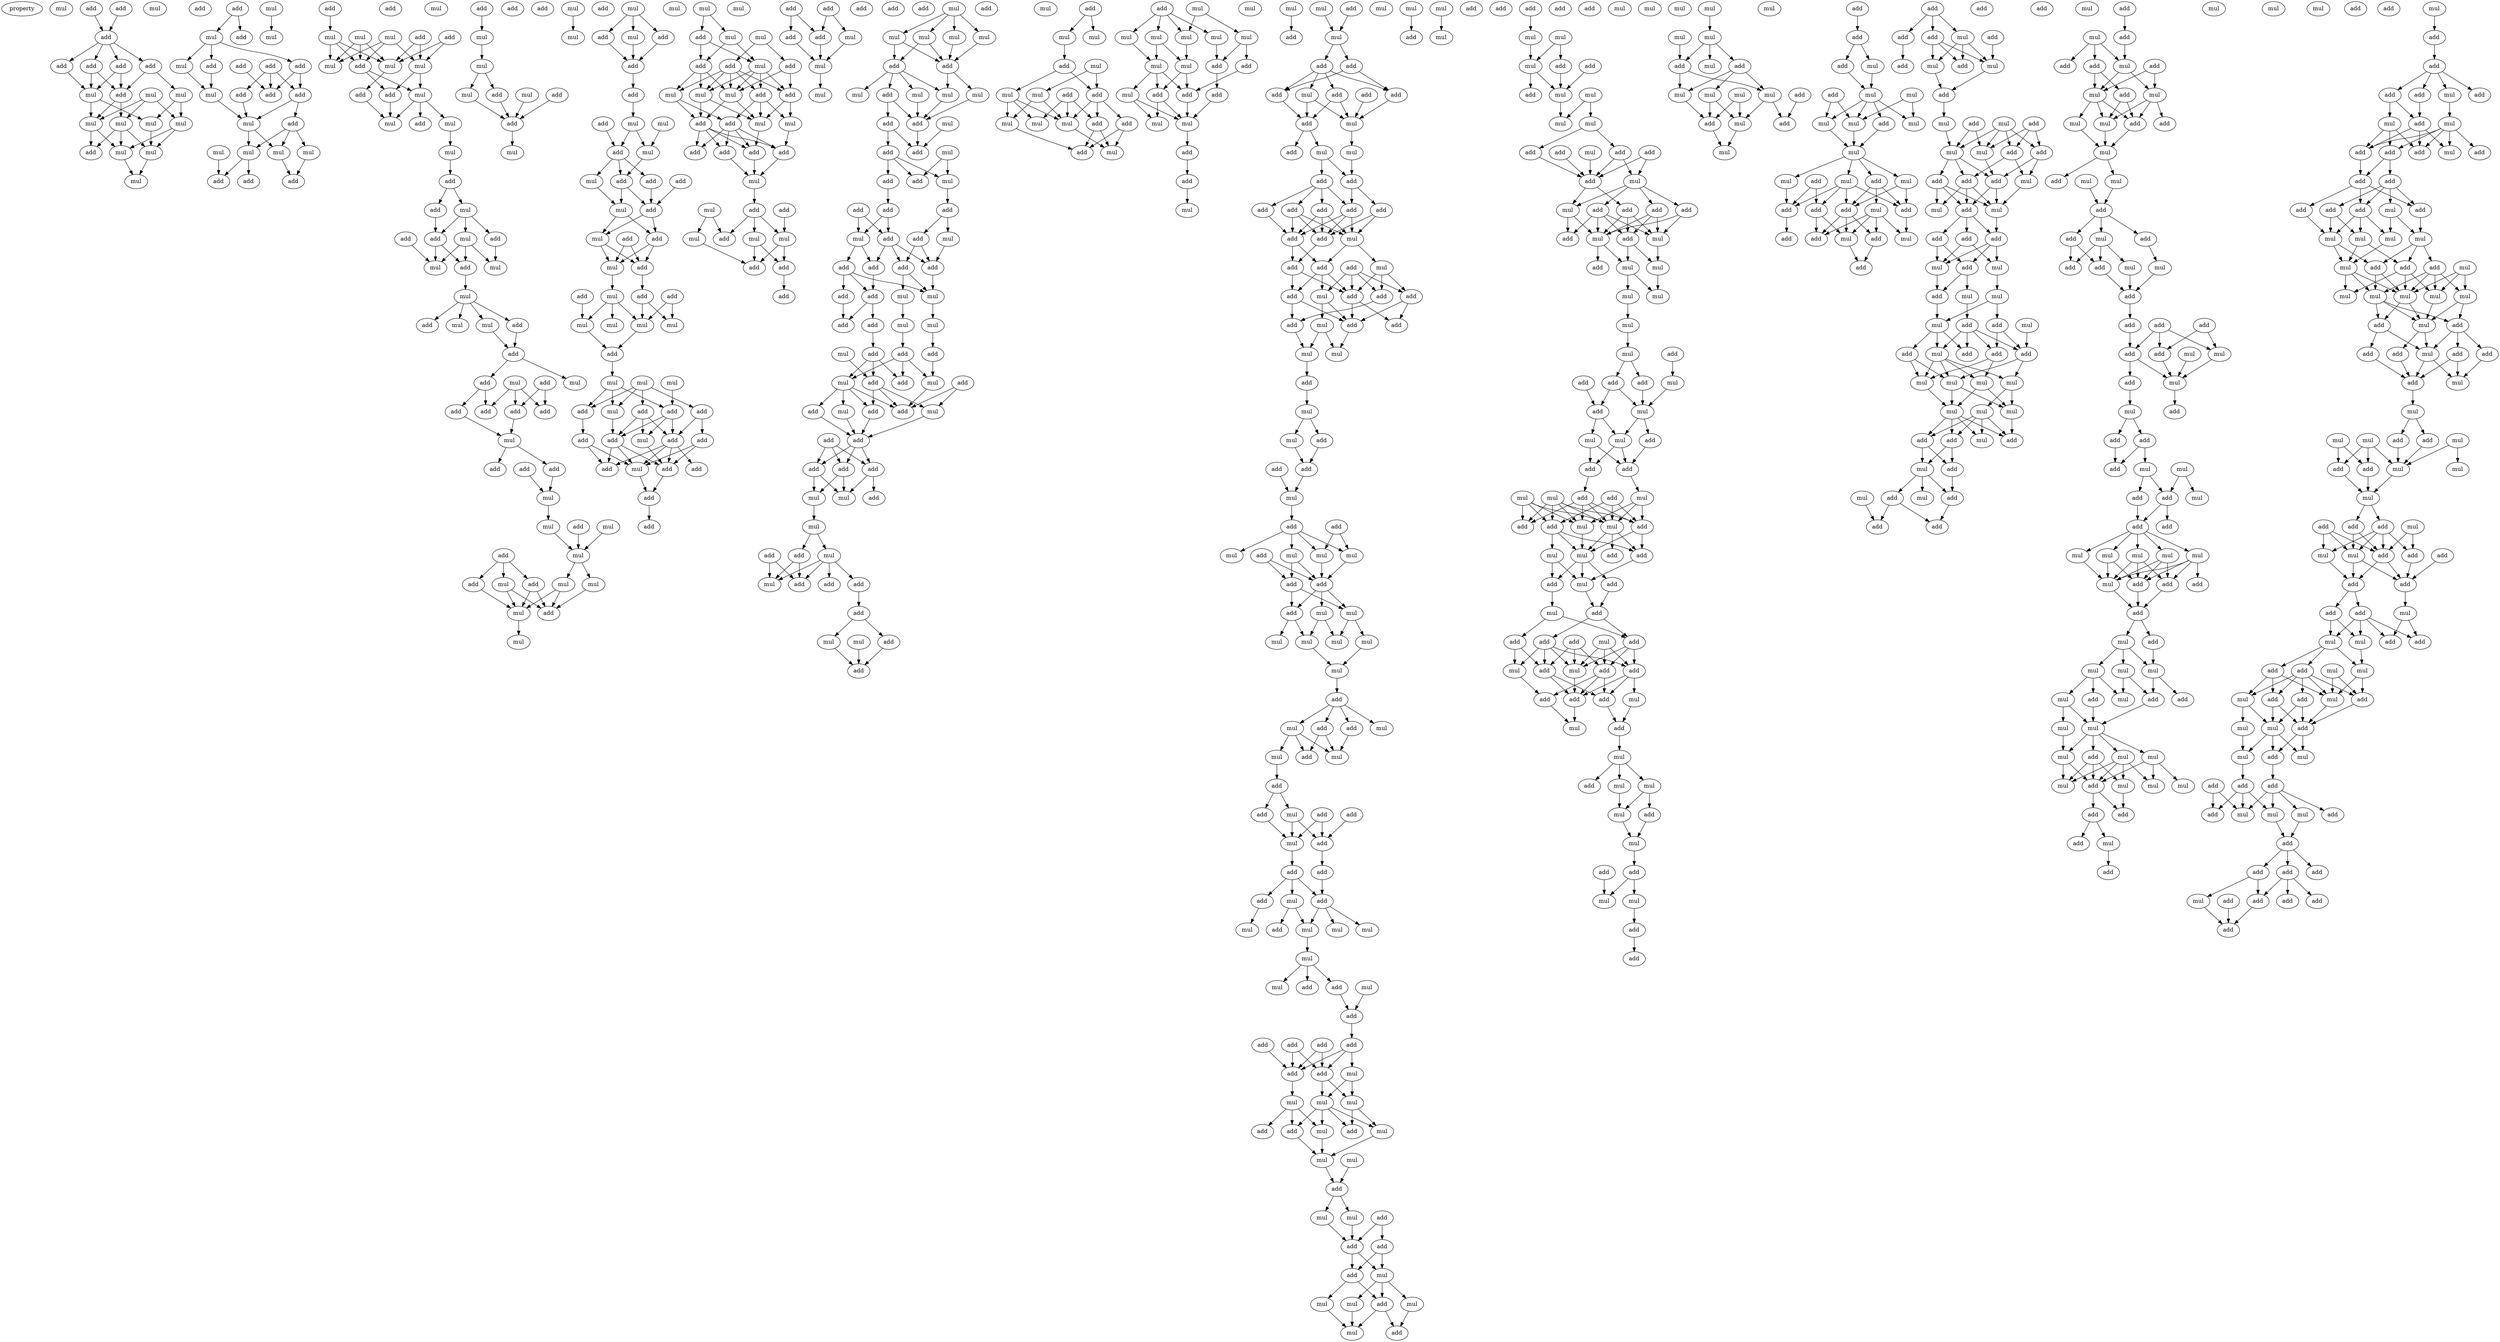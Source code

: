 digraph {
    node [fontcolor=black]
    property [mul=2,lf=1.4]
    0 [ label = mul ];
    1 [ label = add ];
    2 [ label = mul ];
    3 [ label = add ];
    4 [ label = add ];
    5 [ label = add ];
    6 [ label = add ];
    7 [ label = add ];
    8 [ label = add ];
    9 [ label = add ];
    10 [ label = mul ];
    11 [ label = add ];
    12 [ label = mul ];
    13 [ label = mul ];
    14 [ label = mul ];
    15 [ label = mul ];
    16 [ label = mul ];
    17 [ label = mul ];
    18 [ label = add ];
    19 [ label = add ];
    20 [ label = mul ];
    21 [ label = mul ];
    22 [ label = mul ];
    23 [ label = mul ];
    24 [ label = add ];
    25 [ label = add ];
    26 [ label = add ];
    27 [ label = add ];
    28 [ label = mul ];
    29 [ label = add ];
    30 [ label = add ];
    31 [ label = add ];
    32 [ label = mul ];
    33 [ label = add ];
    34 [ label = mul ];
    35 [ label = add ];
    36 [ label = mul ];
    37 [ label = mul ];
    38 [ label = mul ];
    39 [ label = mul ];
    40 [ label = add ];
    41 [ label = add ];
    42 [ label = add ];
    43 [ label = mul ];
    44 [ label = mul ];
    45 [ label = add ];
    46 [ label = add ];
    47 [ label = add ];
    48 [ label = mul ];
    49 [ label = mul ];
    50 [ label = mul ];
    51 [ label = add ];
    52 [ label = mul ];
    53 [ label = mul ];
    54 [ label = mul ];
    55 [ label = add ];
    56 [ label = mul ];
    57 [ label = add ];
    58 [ label = mul ];
    59 [ label = add ];
    60 [ label = add ];
    61 [ label = mul ];
    62 [ label = mul ];
    63 [ label = add ];
    64 [ label = mul ];
    65 [ label = add ];
    66 [ label = mul ];
    67 [ label = add ];
    68 [ label = add ];
    69 [ label = add ];
    70 [ label = add ];
    71 [ label = mul ];
    72 [ label = mul ];
    73 [ label = mul ];
    74 [ label = add ];
    75 [ label = mul ];
    76 [ label = mul ];
    77 [ label = add ];
    78 [ label = add ];
    79 [ label = mul ];
    80 [ label = add ];
    81 [ label = mul ];
    82 [ label = add ];
    83 [ label = add ];
    84 [ label = add ];
    85 [ label = add ];
    86 [ label = add ];
    87 [ label = mul ];
    88 [ label = add ];
    89 [ label = add ];
    90 [ label = mul ];
    91 [ label = add ];
    92 [ label = mul ];
    93 [ label = mul ];
    94 [ label = add ];
    95 [ label = mul ];
    96 [ label = mul ];
    97 [ label = add ];
    98 [ label = mul ];
    99 [ label = add ];
    100 [ label = mul ];
    101 [ label = mul ];
    102 [ label = add ];
    103 [ label = add ];
    104 [ label = mul ];
    105 [ label = mul ];
    106 [ label = add ];
    107 [ label = add ];
    108 [ label = mul ];
    109 [ label = mul ];
    110 [ label = mul ];
    111 [ label = mul ];
    112 [ label = add ];
    113 [ label = add ];
    114 [ label = add ];
    115 [ label = mul ];
    116 [ label = add ];
    117 [ label = add ];
    118 [ label = mul ];
    119 [ label = mul ];
    120 [ label = mul ];
    121 [ label = add ];
    122 [ label = mul ];
    123 [ label = add ];
    124 [ label = add ];
    125 [ label = add ];
    126 [ label = mul ];
    127 [ label = mul ];
    128 [ label = mul ];
    129 [ label = add ];
    130 [ label = add ];
    131 [ label = mul ];
    132 [ label = add ];
    133 [ label = add ];
    134 [ label = add ];
    135 [ label = mul ];
    136 [ label = mul ];
    137 [ label = add ];
    138 [ label = mul ];
    139 [ label = add ];
    140 [ label = add ];
    141 [ label = mul ];
    142 [ label = add ];
    143 [ label = add ];
    144 [ label = add ];
    145 [ label = add ];
    146 [ label = mul ];
    147 [ label = mul ];
    148 [ label = mul ];
    149 [ label = mul ];
    150 [ label = mul ];
    151 [ label = add ];
    152 [ label = mul ];
    153 [ label = mul ];
    154 [ label = mul ];
    155 [ label = add ];
    156 [ label = add ];
    157 [ label = add ];
    158 [ label = add ];
    159 [ label = mul ];
    160 [ label = mul ];
    161 [ label = add ];
    162 [ label = add ];
    163 [ label = add ];
    164 [ label = add ];
    165 [ label = add ];
    166 [ label = add ];
    167 [ label = add ];
    168 [ label = mul ];
    169 [ label = add ];
    170 [ label = mul ];
    171 [ label = add ];
    172 [ label = mul ];
    173 [ label = add ];
    174 [ label = mul ];
    175 [ label = mul ];
    176 [ label = add ];
    177 [ label = add ];
    178 [ label = add ];
    179 [ label = mul ];
    180 [ label = mul ];
    181 [ label = mul ];
    182 [ label = add ];
    183 [ label = add ];
    184 [ label = mul ];
    185 [ label = add ];
    186 [ label = mul ];
    187 [ label = add ];
    188 [ label = add ];
    189 [ label = add ];
    190 [ label = add ];
    191 [ label = mul ];
    192 [ label = add ];
    193 [ label = mul ];
    194 [ label = add ];
    195 [ label = mul ];
    196 [ label = add ];
    197 [ label = add ];
    198 [ label = mul ];
    199 [ label = mul ];
    200 [ label = mul ];
    201 [ label = add ];
    202 [ label = add ];
    203 [ label = add ];
    204 [ label = add ];
    205 [ label = add ];
    206 [ label = add ];
    207 [ label = add ];
    208 [ label = add ];
    209 [ label = add ];
    210 [ label = mul ];
    211 [ label = mul ];
    212 [ label = add ];
    213 [ label = mul ];
    214 [ label = mul ];
    215 [ label = mul ];
    216 [ label = mul ];
    217 [ label = mul ];
    218 [ label = mul ];
    219 [ label = add ];
    220 [ label = add ];
    221 [ label = mul ];
    222 [ label = mul ];
    223 [ label = mul ];
    224 [ label = mul ];
    225 [ label = add ];
    226 [ label = mul ];
    227 [ label = add ];
    228 [ label = add ];
    229 [ label = add ];
    230 [ label = mul ];
    231 [ label = add ];
    232 [ label = add ];
    233 [ label = add ];
    234 [ label = add ];
    235 [ label = mul ];
    236 [ label = add ];
    237 [ label = add ];
    238 [ label = add ];
    239 [ label = mul ];
    240 [ label = add ];
    241 [ label = mul ];
    242 [ label = add ];
    243 [ label = add ];
    244 [ label = add ];
    245 [ label = add ];
    246 [ label = add ];
    247 [ label = mul ];
    248 [ label = add ];
    249 [ label = add ];
    250 [ label = mul ];
    251 [ label = add ];
    252 [ label = add ];
    253 [ label = mul ];
    254 [ label = mul ];
    255 [ label = add ];
    256 [ label = add ];
    257 [ label = add ];
    258 [ label = mul ];
    259 [ label = mul ];
    260 [ label = add ];
    261 [ label = mul ];
    262 [ label = add ];
    263 [ label = add ];
    264 [ label = mul ];
    265 [ label = mul ];
    266 [ label = add ];
    267 [ label = add ];
    268 [ label = add ];
    269 [ label = add ];
    270 [ label = add ];
    271 [ label = add ];
    272 [ label = add ];
    273 [ label = add ];
    274 [ label = mul ];
    275 [ label = add ];
    276 [ label = mul ];
    277 [ label = mul ];
    278 [ label = mul ];
    279 [ label = mul ];
    280 [ label = add ];
    281 [ label = add ];
    282 [ label = add ];
    283 [ label = add ];
    284 [ label = mul ];
    285 [ label = add ];
    286 [ label = add ];
    287 [ label = add ];
    288 [ label = mul ];
    289 [ label = mul ];
    290 [ label = add ];
    291 [ label = add ];
    292 [ label = mul ];
    293 [ label = mul ];
    294 [ label = mul ];
    295 [ label = add ];
    296 [ label = mul ];
    297 [ label = mul ];
    298 [ label = add ];
    299 [ label = add ];
    300 [ label = mul ];
    301 [ label = add ];
    302 [ label = mul ];
    303 [ label = mul ];
    304 [ label = add ];
    305 [ label = mul ];
    306 [ label = add ];
    307 [ label = add ];
    308 [ label = mul ];
    309 [ label = mul ];
    310 [ label = mul ];
    311 [ label = mul ];
    312 [ label = mul ];
    313 [ label = mul ];
    314 [ label = add ];
    315 [ label = add ];
    316 [ label = mul ];
    317 [ label = mul ];
    318 [ label = mul ];
    319 [ label = mul ];
    320 [ label = add ];
    321 [ label = add ];
    322 [ label = add ];
    323 [ label = mul ];
    324 [ label = mul ];
    325 [ label = mul ];
    326 [ label = add ];
    327 [ label = add ];
    328 [ label = mul ];
    329 [ label = add ];
    330 [ label = add ];
    331 [ label = mul ];
    332 [ label = mul ];
    333 [ label = add ];
    334 [ label = add ];
    335 [ label = mul ];
    336 [ label = add ];
    337 [ label = add ];
    338 [ label = add ];
    339 [ label = add ];
    340 [ label = mul ];
    341 [ label = add ];
    342 [ label = mul ];
    343 [ label = mul ];
    344 [ label = add ];
    345 [ label = add ];
    346 [ label = add ];
    347 [ label = add ];
    348 [ label = add ];
    349 [ label = add ];
    350 [ label = add ];
    351 [ label = add ];
    352 [ label = mul ];
    353 [ label = add ];
    354 [ label = add ];
    355 [ label = add ];
    356 [ label = add ];
    357 [ label = mul ];
    358 [ label = add ];
    359 [ label = add ];
    360 [ label = add ];
    361 [ label = add ];
    362 [ label = add ];
    363 [ label = mul ];
    364 [ label = mul ];
    365 [ label = add ];
    366 [ label = add ];
    367 [ label = add ];
    368 [ label = mul ];
    369 [ label = mul ];
    370 [ label = add ];
    371 [ label = mul ];
    372 [ label = mul ];
    373 [ label = mul ];
    374 [ label = mul ];
    375 [ label = add ];
    376 [ label = add ];
    377 [ label = add ];
    378 [ label = add ];
    379 [ label = mul ];
    380 [ label = add ];
    381 [ label = add ];
    382 [ label = mul ];
    383 [ label = mul ];
    384 [ label = mul ];
    385 [ label = add ];
    386 [ label = mul ];
    387 [ label = add ];
    388 [ label = add ];
    389 [ label = add ];
    390 [ label = mul ];
    391 [ label = mul ];
    392 [ label = mul ];
    393 [ label = mul ];
    394 [ label = mul ];
    395 [ label = mul ];
    396 [ label = mul ];
    397 [ label = mul ];
    398 [ label = add ];
    399 [ label = mul ];
    400 [ label = add ];
    401 [ label = mul ];
    402 [ label = mul ];
    403 [ label = add ];
    404 [ label = mul ];
    405 [ label = add ];
    406 [ label = mul ];
    407 [ label = add ];
    408 [ label = add ];
    409 [ label = add ];
    410 [ label = mul ];
    411 [ label = add ];
    412 [ label = add ];
    413 [ label = mul ];
    414 [ label = add ];
    415 [ label = add ];
    416 [ label = add ];
    417 [ label = add ];
    418 [ label = add ];
    419 [ label = mul ];
    420 [ label = mul ];
    421 [ label = mul ];
    422 [ label = mul ];
    423 [ label = add ];
    424 [ label = mul ];
    425 [ label = mul ];
    426 [ label = mul ];
    427 [ label = add ];
    428 [ label = add ];
    429 [ label = mul ];
    430 [ label = add ];
    431 [ label = add ];
    432 [ label = add ];
    433 [ label = add ];
    434 [ label = add ];
    435 [ label = add ];
    436 [ label = add ];
    437 [ label = add ];
    438 [ label = mul ];
    439 [ label = mul ];
    440 [ label = mul ];
    441 [ label = mul ];
    442 [ label = mul ];
    443 [ label = add ];
    444 [ label = mul ];
    445 [ label = add ];
    446 [ label = add ];
    447 [ label = mul ];
    448 [ label = mul ];
    449 [ label = add ];
    450 [ label = add ];
    451 [ label = mul ];
    452 [ label = mul ];
    453 [ label = add ];
    454 [ label = add ];
    455 [ label = add ];
    456 [ label = mul ];
    457 [ label = mul ];
    458 [ label = mul ];
    459 [ label = mul ];
    460 [ label = add ];
    461 [ label = mul ];
    462 [ label = add ];
    463 [ label = add ];
    464 [ label = mul ];
    465 [ label = mul ];
    466 [ label = add ];
    467 [ label = add ];
    468 [ label = mul ];
    469 [ label = add ];
    470 [ label = mul ];
    471 [ label = mul ];
    472 [ label = mul ];
    473 [ label = mul ];
    474 [ label = add ];
    475 [ label = mul ];
    476 [ label = add ];
    477 [ label = add ];
    478 [ label = add ];
    479 [ label = add ];
    480 [ label = mul ];
    481 [ label = mul ];
    482 [ label = add ];
    483 [ label = add ];
    484 [ label = add ];
    485 [ label = add ];
    486 [ label = add ];
    487 [ label = mul ];
    488 [ label = mul ];
    489 [ label = add ];
    490 [ label = add ];
    491 [ label = mul ];
    492 [ label = mul ];
    493 [ label = mul ];
    494 [ label = mul ];
    495 [ label = add ];
    496 [ label = mul ];
    497 [ label = mul ];
    498 [ label = add ];
    499 [ label = add ];
    500 [ label = mul ];
    501 [ label = add ];
    502 [ label = add ];
    503 [ label = mul ];
    504 [ label = add ];
    505 [ label = mul ];
    506 [ label = add ];
    507 [ label = mul ];
    508 [ label = add ];
    509 [ label = add ];
    510 [ label = add ];
    511 [ label = mul ];
    512 [ label = mul ];
    513 [ label = add ];
    514 [ label = mul ];
    515 [ label = add ];
    516 [ label = add ];
    517 [ label = mul ];
    518 [ label = mul ];
    519 [ label = add ];
    520 [ label = add ];
    521 [ label = mul ];
    522 [ label = mul ];
    523 [ label = add ];
    524 [ label = add ];
    525 [ label = mul ];
    526 [ label = add ];
    527 [ label = add ];
    528 [ label = add ];
    529 [ label = mul ];
    530 [ label = add ];
    531 [ label = add ];
    532 [ label = add ];
    533 [ label = add ];
    534 [ label = mul ];
    535 [ label = add ];
    536 [ label = add ];
    537 [ label = mul ];
    538 [ label = mul ];
    539 [ label = add ];
    540 [ label = add ];
    541 [ label = mul ];
    542 [ label = add ];
    543 [ label = add ];
    544 [ label = mul ];
    545 [ label = add ];
    546 [ label = mul ];
    547 [ label = add ];
    548 [ label = mul ];
    549 [ label = mul ];
    550 [ label = mul ];
    551 [ label = mul ];
    552 [ label = add ];
    553 [ label = mul ];
    554 [ label = mul ];
    555 [ label = add ];
    556 [ label = mul ];
    557 [ label = add ];
    558 [ label = mul ];
    559 [ label = mul ];
    560 [ label = add ];
    561 [ label = add ];
    562 [ label = mul ];
    563 [ label = mul ];
    564 [ label = mul ];
    565 [ label = add ];
    566 [ label = add ];
    567 [ label = mul ];
    568 [ label = mul ];
    569 [ label = add ];
    570 [ label = mul ];
    571 [ label = mul ];
    572 [ label = mul ];
    573 [ label = mul ];
    574 [ label = add ];
    575 [ label = add ];
    576 [ label = mul ];
    577 [ label = mul ];
    578 [ label = add ];
    579 [ label = add ];
    580 [ label = add ];
    581 [ label = mul ];
    582 [ label = add ];
    583 [ label = mul ];
    584 [ label = mul ];
    585 [ label = mul ];
    586 [ label = add ];
    587 [ label = mul ];
    588 [ label = mul ];
    589 [ label = mul ];
    590 [ label = add ];
    591 [ label = mul ];
    592 [ label = mul ];
    593 [ label = add ];
    594 [ label = mul ];
    595 [ label = add ];
    596 [ label = add ];
    597 [ label = mul ];
    598 [ label = add ];
    599 [ label = add ];
    600 [ label = mul ];
    601 [ label = add ];
    602 [ label = add ];
    603 [ label = mul ];
    604 [ label = add ];
    605 [ label = add ];
    606 [ label = add ];
    607 [ label = add ];
    608 [ label = mul ];
    609 [ label = add ];
    610 [ label = add ];
    611 [ label = add ];
    612 [ label = add ];
    613 [ label = add ];
    614 [ label = mul ];
    615 [ label = mul ];
    616 [ label = add ];
    617 [ label = add ];
    618 [ label = add ];
    619 [ label = mul ];
    620 [ label = mul ];
    621 [ label = add ];
    622 [ label = mul ];
    623 [ label = mul ];
    624 [ label = add ];
    625 [ label = add ];
    626 [ label = mul ];
    627 [ label = add ];
    628 [ label = add ];
    629 [ label = mul ];
    630 [ label = mul ];
    631 [ label = add ];
    632 [ label = add ];
    633 [ label = add ];
    634 [ label = add ];
    635 [ label = add ];
    636 [ label = mul ];
    637 [ label = mul ];
    638 [ label = mul ];
    639 [ label = add ];
    640 [ label = mul ];
    641 [ label = mul ];
    642 [ label = add ];
    643 [ label = mul ];
    644 [ label = add ];
    645 [ label = mul ];
    646 [ label = add ];
    647 [ label = add ];
    648 [ label = mul ];
    649 [ label = add ];
    650 [ label = add ];
    651 [ label = add ];
    652 [ label = mul ];
    653 [ label = mul ];
    654 [ label = mul ];
    655 [ label = mul ];
    656 [ label = mul ];
    657 [ label = mul ];
    658 [ label = mul ];
    659 [ label = add ];
    660 [ label = mul ];
    661 [ label = add ];
    662 [ label = add ];
    663 [ label = mul ];
    664 [ label = add ];
    665 [ label = add ];
    666 [ label = mul ];
    667 [ label = mul ];
    668 [ label = add ];
    669 [ label = add ];
    670 [ label = add ];
    671 [ label = add ];
    672 [ label = add ];
    673 [ label = mul ];
    674 [ label = mul ];
    675 [ label = add ];
    676 [ label = add ];
    677 [ label = add ];
    678 [ label = mul ];
    679 [ label = add ];
    680 [ label = mul ];
    681 [ label = mul ];
    682 [ label = add ];
    683 [ label = mul ];
    684 [ label = add ];
    685 [ label = mul ];
    686 [ label = mul ];
    687 [ label = mul ];
    688 [ label = mul ];
    689 [ label = add ];
    690 [ label = mul ];
    691 [ label = add ];
    692 [ label = mul ];
    693 [ label = add ];
    694 [ label = add ];
    695 [ label = mul ];
    696 [ label = add ];
    697 [ label = mul ];
    698 [ label = add ];
    699 [ label = add ];
    700 [ label = add ];
    701 [ label = add ];
    702 [ label = add ];
    703 [ label = add ];
    704 [ label = mul ];
    705 [ label = add ];
    706 [ label = mul ];
    707 [ label = add ];
    708 [ label = mul ];
    709 [ label = mul ];
    710 [ label = mul ];
    711 [ label = add ];
    712 [ label = add ];
    713 [ label = add ];
    714 [ label = add ];
    715 [ label = mul ];
    716 [ label = mul ];
    717 [ label = mul ];
    718 [ label = add ];
    719 [ label = add ];
    720 [ label = add ];
    721 [ label = add ];
    722 [ label = mul ];
    723 [ label = mul ];
    724 [ label = mul ];
    725 [ label = mul ];
    726 [ label = mul ];
    727 [ label = add ];
    728 [ label = mul ];
    729 [ label = add ];
    730 [ label = add ];
    731 [ label = add ];
    732 [ label = add ];
    733 [ label = mul ];
    734 [ label = add ];
    735 [ label = mul ];
    736 [ label = mul ];
    737 [ label = mul ];
    738 [ label = add ];
    739 [ label = add ];
    740 [ label = add ];
    741 [ label = mul ];
    742 [ label = mul ];
    743 [ label = mul ];
    744 [ label = mul ];
    745 [ label = mul ];
    746 [ label = mul ];
    747 [ label = add ];
    748 [ label = mul ];
    749 [ label = add ];
    750 [ label = mul ];
    751 [ label = mul ];
    752 [ label = mul ];
    753 [ label = mul ];
    754 [ label = add ];
    755 [ label = add ];
    756 [ label = add ];
    757 [ label = mul ];
    758 [ label = add ];
    759 [ label = add ];
    760 [ label = mul ];
    761 [ label = add ];
    762 [ label = add ];
    763 [ label = add ];
    764 [ label = add ];
    765 [ label = add ];
    766 [ label = mul ];
    767 [ label = mul ];
    768 [ label = add ];
    769 [ label = mul ];
    770 [ label = mul ];
    771 [ label = add ];
    772 [ label = add ];
    773 [ label = add ];
    774 [ label = add ];
    775 [ label = add ];
    776 [ label = add ];
    777 [ label = add ];
    778 [ label = mul ];
    779 [ label = add ];
    780 [ label = add ];
    781 [ label = add ];
    782 [ label = mul ];
    783 [ label = mul ];
    784 [ label = mul ];
    785 [ label = mul ];
    786 [ label = add ];
    787 [ label = mul ];
    788 [ label = add ];
    789 [ label = add ];
    790 [ label = mul ];
    791 [ label = mul ];
    792 [ label = mul ];
    793 [ label = mul ];
    794 [ label = mul ];
    795 [ label = mul ];
    796 [ label = add ];
    797 [ label = mul ];
    798 [ label = add ];
    799 [ label = add ];
    800 [ label = add ];
    801 [ label = add ];
    802 [ label = mul ];
    803 [ label = add ];
    804 [ label = add ];
    805 [ label = mul ];
    806 [ label = mul ];
    807 [ label = mul ];
    808 [ label = add ];
    809 [ label = mul ];
    810 [ label = add ];
    811 [ label = mul ];
    812 [ label = add ];
    813 [ label = add ];
    814 [ label = mul ];
    815 [ label = mul ];
    816 [ label = mul ];
    817 [ label = mul ];
    818 [ label = add ];
    819 [ label = add ];
    820 [ label = add ];
    821 [ label = mul ];
    822 [ label = add ];
    823 [ label = add ];
    824 [ label = add ];
    825 [ label = mul ];
    826 [ label = add ];
    827 [ label = add ];
    828 [ label = add ];
    829 [ label = mul ];
    830 [ label = add ];
    831 [ label = mul ];
    832 [ label = add ];
    833 [ label = add ];
    834 [ label = mul ];
    835 [ label = mul ];
    836 [ label = add ];
    837 [ label = add ];
    838 [ label = mul ];
    839 [ label = mul ];
    840 [ label = add ];
    841 [ label = mul ];
    842 [ label = add ];
    843 [ label = add ];
    844 [ label = mul ];
    845 [ label = add ];
    846 [ label = mul ];
    847 [ label = mul ];
    848 [ label = mul ];
    849 [ label = add ];
    850 [ label = add ];
    851 [ label = add ];
    852 [ label = add ];
    853 [ label = mul ];
    854 [ label = add ];
    855 [ label = mul ];
    856 [ label = mul ];
    857 [ label = add ];
    858 [ label = add ];
    859 [ label = add ];
    860 [ label = add ];
    861 [ label = add ];
    862 [ label = add ];
    863 [ label = add ];
    864 [ label = mul ];
    865 [ label = add ];
    866 [ label = add ];
    867 [ label = add ];
    1 -> 5 [ name = 0 ];
    3 -> 5 [ name = 1 ];
    5 -> 6 [ name = 2 ];
    5 -> 7 [ name = 3 ];
    5 -> 8 [ name = 4 ];
    5 -> 9 [ name = 5 ];
    6 -> 12 [ name = 6 ];
    7 -> 11 [ name = 7 ];
    7 -> 12 [ name = 8 ];
    8 -> 11 [ name = 9 ];
    8 -> 12 [ name = 10 ];
    9 -> 10 [ name = 11 ];
    9 -> 11 [ name = 12 ];
    10 -> 14 [ name = 13 ];
    10 -> 17 [ name = 14 ];
    11 -> 15 [ name = 15 ];
    11 -> 16 [ name = 16 ];
    12 -> 14 [ name = 17 ];
    12 -> 15 [ name = 18 ];
    13 -> 15 [ name = 19 ];
    13 -> 16 [ name = 20 ];
    13 -> 17 [ name = 21 ];
    14 -> 21 [ name = 22 ];
    15 -> 18 [ name = 23 ];
    15 -> 20 [ name = 24 ];
    16 -> 18 [ name = 25 ];
    16 -> 20 [ name = 26 ];
    16 -> 21 [ name = 27 ];
    17 -> 20 [ name = 28 ];
    17 -> 21 [ name = 29 ];
    19 -> 23 [ name = 30 ];
    19 -> 24 [ name = 31 ];
    20 -> 22 [ name = 32 ];
    21 -> 22 [ name = 33 ];
    23 -> 25 [ name = 34 ];
    23 -> 26 [ name = 35 ];
    23 -> 28 [ name = 36 ];
    25 -> 30 [ name = 37 ];
    25 -> 31 [ name = 38 ];
    26 -> 32 [ name = 39 ];
    27 -> 30 [ name = 40 ];
    27 -> 31 [ name = 41 ];
    27 -> 33 [ name = 42 ];
    28 -> 32 [ name = 43 ];
    29 -> 30 [ name = 44 ];
    31 -> 34 [ name = 45 ];
    31 -> 35 [ name = 46 ];
    32 -> 34 [ name = 47 ];
    33 -> 34 [ name = 48 ];
    34 -> 38 [ name = 49 ];
    34 -> 39 [ name = 50 ];
    35 -> 37 [ name = 51 ];
    35 -> 38 [ name = 52 ];
    35 -> 39 [ name = 53 ];
    36 -> 40 [ name = 54 ];
    37 -> 42 [ name = 55 ];
    38 -> 40 [ name = 56 ];
    38 -> 41 [ name = 57 ];
    39 -> 42 [ name = 58 ];
    43 -> 44 [ name = 59 ];
    45 -> 50 [ name = 60 ];
    46 -> 52 [ name = 61 ];
    46 -> 53 [ name = 62 ];
    47 -> 52 [ name = 63 ];
    47 -> 53 [ name = 64 ];
    48 -> 51 [ name = 65 ];
    48 -> 52 [ name = 66 ];
    48 -> 54 [ name = 67 ];
    49 -> 51 [ name = 68 ];
    49 -> 53 [ name = 69 ];
    49 -> 54 [ name = 70 ];
    50 -> 51 [ name = 71 ];
    50 -> 52 [ name = 72 ];
    50 -> 54 [ name = 73 ];
    51 -> 56 [ name = 74 ];
    51 -> 57 [ name = 75 ];
    52 -> 55 [ name = 76 ];
    53 -> 56 [ name = 77 ];
    53 -> 57 [ name = 78 ];
    55 -> 61 [ name = 79 ];
    56 -> 58 [ name = 80 ];
    56 -> 59 [ name = 81 ];
    56 -> 61 [ name = 82 ];
    57 -> 61 [ name = 83 ];
    58 -> 62 [ name = 84 ];
    62 -> 63 [ name = 85 ];
    63 -> 64 [ name = 86 ];
    63 -> 65 [ name = 87 ];
    64 -> 66 [ name = 88 ];
    64 -> 68 [ name = 89 ];
    64 -> 69 [ name = 90 ];
    65 -> 69 [ name = 91 ];
    66 -> 70 [ name = 92 ];
    66 -> 71 [ name = 93 ];
    66 -> 72 [ name = 94 ];
    67 -> 72 [ name = 95 ];
    68 -> 71 [ name = 96 ];
    69 -> 70 [ name = 97 ];
    69 -> 72 [ name = 98 ];
    70 -> 73 [ name = 99 ];
    73 -> 74 [ name = 100 ];
    73 -> 75 [ name = 101 ];
    73 -> 76 [ name = 102 ];
    73 -> 77 [ name = 103 ];
    76 -> 78 [ name = 104 ];
    77 -> 78 [ name = 105 ];
    78 -> 80 [ name = 106 ];
    78 -> 81 [ name = 107 ];
    79 -> 84 [ name = 108 ];
    79 -> 85 [ name = 109 ];
    79 -> 86 [ name = 110 ];
    80 -> 83 [ name = 111 ];
    80 -> 85 [ name = 112 ];
    82 -> 84 [ name = 113 ];
    82 -> 86 [ name = 114 ];
    83 -> 87 [ name = 115 ];
    86 -> 87 [ name = 116 ];
    87 -> 89 [ name = 117 ];
    87 -> 91 [ name = 118 ];
    88 -> 92 [ name = 119 ];
    91 -> 92 [ name = 120 ];
    92 -> 93 [ name = 121 ];
    93 -> 96 [ name = 122 ];
    94 -> 96 [ name = 123 ];
    95 -> 96 [ name = 124 ];
    96 -> 100 [ name = 125 ];
    96 -> 101 [ name = 126 ];
    97 -> 98 [ name = 127 ];
    97 -> 99 [ name = 128 ];
    97 -> 102 [ name = 129 ];
    98 -> 103 [ name = 130 ];
    98 -> 104 [ name = 131 ];
    99 -> 103 [ name = 132 ];
    99 -> 104 [ name = 133 ];
    100 -> 103 [ name = 134 ];
    101 -> 103 [ name = 135 ];
    101 -> 104 [ name = 136 ];
    102 -> 104 [ name = 137 ];
    104 -> 105 [ name = 138 ];
    106 -> 108 [ name = 139 ];
    108 -> 109 [ name = 140 ];
    109 -> 110 [ name = 141 ];
    109 -> 114 [ name = 142 ];
    110 -> 116 [ name = 143 ];
    111 -> 116 [ name = 144 ];
    112 -> 116 [ name = 145 ];
    114 -> 116 [ name = 146 ];
    115 -> 119 [ name = 147 ];
    116 -> 118 [ name = 148 ];
    120 -> 121 [ name = 149 ];
    120 -> 122 [ name = 150 ];
    120 -> 123 [ name = 151 ];
    121 -> 124 [ name = 152 ];
    122 -> 124 [ name = 153 ];
    123 -> 124 [ name = 154 ];
    124 -> 125 [ name = 155 ];
    125 -> 128 [ name = 156 ];
    126 -> 131 [ name = 157 ];
    128 -> 130 [ name = 158 ];
    128 -> 131 [ name = 159 ];
    129 -> 130 [ name = 160 ];
    130 -> 132 [ name = 161 ];
    130 -> 133 [ name = 162 ];
    130 -> 135 [ name = 163 ];
    131 -> 133 [ name = 164 ];
    132 -> 137 [ name = 165 ];
    133 -> 136 [ name = 166 ];
    133 -> 137 [ name = 167 ];
    134 -> 137 [ name = 168 ];
    135 -> 136 [ name = 169 ];
    136 -> 138 [ name = 170 ];
    136 -> 140 [ name = 171 ];
    137 -> 138 [ name = 172 ];
    137 -> 140 [ name = 173 ];
    138 -> 141 [ name = 174 ];
    138 -> 142 [ name = 175 ];
    139 -> 141 [ name = 176 ];
    139 -> 142 [ name = 177 ];
    140 -> 141 [ name = 178 ];
    140 -> 142 [ name = 179 ];
    141 -> 146 [ name = 180 ];
    142 -> 143 [ name = 181 ];
    143 -> 149 [ name = 182 ];
    143 -> 150 [ name = 183 ];
    144 -> 149 [ name = 184 ];
    144 -> 150 [ name = 185 ];
    145 -> 147 [ name = 186 ];
    146 -> 147 [ name = 187 ];
    146 -> 148 [ name = 188 ];
    146 -> 149 [ name = 189 ];
    147 -> 151 [ name = 190 ];
    149 -> 151 [ name = 191 ];
    151 -> 152 [ name = 192 ];
    152 -> 157 [ name = 193 ];
    152 -> 158 [ name = 194 ];
    152 -> 159 [ name = 195 ];
    153 -> 155 [ name = 196 ];
    153 -> 156 [ name = 197 ];
    153 -> 157 [ name = 198 ];
    153 -> 159 [ name = 199 ];
    154 -> 158 [ name = 200 ];
    155 -> 161 [ name = 201 ];
    155 -> 162 [ name = 202 ];
    156 -> 160 [ name = 203 ];
    156 -> 162 [ name = 204 ];
    156 -> 164 [ name = 205 ];
    157 -> 163 [ name = 206 ];
    158 -> 160 [ name = 207 ];
    158 -> 162 [ name = 208 ];
    158 -> 164 [ name = 209 ];
    159 -> 164 [ name = 210 ];
    160 -> 166 [ name = 211 ];
    161 -> 166 [ name = 212 ];
    161 -> 168 [ name = 213 ];
    162 -> 165 [ name = 214 ];
    162 -> 166 [ name = 215 ];
    162 -> 167 [ name = 216 ];
    162 -> 168 [ name = 217 ];
    163 -> 165 [ name = 218 ];
    163 -> 168 [ name = 219 ];
    164 -> 165 [ name = 220 ];
    164 -> 166 [ name = 221 ];
    164 -> 168 [ name = 222 ];
    166 -> 169 [ name = 223 ];
    168 -> 169 [ name = 224 ];
    169 -> 171 [ name = 225 ];
    170 -> 173 [ name = 226 ];
    170 -> 174 [ name = 227 ];
    172 -> 177 [ name = 228 ];
    172 -> 178 [ name = 229 ];
    173 -> 175 [ name = 230 ];
    173 -> 176 [ name = 231 ];
    174 -> 175 [ name = 232 ];
    174 -> 176 [ name = 233 ];
    175 -> 180 [ name = 234 ];
    175 -> 181 [ name = 235 ];
    175 -> 182 [ name = 236 ];
    175 -> 183 [ name = 237 ];
    176 -> 179 [ name = 238 ];
    176 -> 180 [ name = 239 ];
    176 -> 181 [ name = 240 ];
    177 -> 180 [ name = 241 ];
    177 -> 183 [ name = 242 ];
    178 -> 179 [ name = 243 ];
    178 -> 180 [ name = 244 ];
    178 -> 181 [ name = 245 ];
    178 -> 182 [ name = 246 ];
    178 -> 183 [ name = 247 ];
    179 -> 185 [ name = 248 ];
    179 -> 187 [ name = 249 ];
    180 -> 185 [ name = 250 ];
    180 -> 186 [ name = 251 ];
    181 -> 185 [ name = 252 ];
    181 -> 186 [ name = 253 ];
    182 -> 184 [ name = 254 ];
    182 -> 186 [ name = 255 ];
    182 -> 187 [ name = 256 ];
    183 -> 184 [ name = 257 ];
    183 -> 186 [ name = 258 ];
    184 -> 188 [ name = 259 ];
    185 -> 188 [ name = 260 ];
    185 -> 189 [ name = 261 ];
    185 -> 190 [ name = 262 ];
    185 -> 192 [ name = 263 ];
    186 -> 190 [ name = 264 ];
    187 -> 188 [ name = 265 ];
    187 -> 189 [ name = 266 ];
    187 -> 190 [ name = 267 ];
    187 -> 192 [ name = 268 ];
    188 -> 193 [ name = 269 ];
    190 -> 193 [ name = 270 ];
    192 -> 193 [ name = 271 ];
    193 -> 194 [ name = 272 ];
    194 -> 197 [ name = 273 ];
    194 -> 199 [ name = 274 ];
    194 -> 200 [ name = 275 ];
    195 -> 197 [ name = 276 ];
    195 -> 198 [ name = 277 ];
    196 -> 200 [ name = 278 ];
    198 -> 201 [ name = 279 ];
    199 -> 201 [ name = 280 ];
    199 -> 202 [ name = 281 ];
    200 -> 201 [ name = 282 ];
    200 -> 202 [ name = 283 ];
    202 -> 203 [ name = 284 ];
    204 -> 207 [ name = 285 ];
    204 -> 209 [ name = 286 ];
    205 -> 209 [ name = 287 ];
    205 -> 210 [ name = 288 ];
    207 -> 211 [ name = 289 ];
    209 -> 211 [ name = 290 ];
    210 -> 211 [ name = 291 ];
    211 -> 213 [ name = 292 ];
    214 -> 215 [ name = 293 ];
    214 -> 216 [ name = 294 ];
    214 -> 217 [ name = 295 ];
    214 -> 218 [ name = 296 ];
    215 -> 219 [ name = 297 ];
    215 -> 220 [ name = 298 ];
    216 -> 219 [ name = 299 ];
    217 -> 219 [ name = 300 ];
    218 -> 219 [ name = 301 ];
    218 -> 220 [ name = 302 ];
    219 -> 221 [ name = 303 ];
    219 -> 224 [ name = 304 ];
    220 -> 222 [ name = 305 ];
    220 -> 223 [ name = 306 ];
    220 -> 224 [ name = 307 ];
    220 -> 225 [ name = 308 ];
    221 -> 228 [ name = 309 ];
    223 -> 228 [ name = 310 ];
    224 -> 228 [ name = 311 ];
    225 -> 227 [ name = 312 ];
    225 -> 228 [ name = 313 ];
    226 -> 229 [ name = 314 ];
    227 -> 229 [ name = 315 ];
    227 -> 232 [ name = 316 ];
    228 -> 229 [ name = 317 ];
    230 -> 234 [ name = 318 ];
    230 -> 235 [ name = 319 ];
    232 -> 233 [ name = 320 ];
    232 -> 234 [ name = 321 ];
    232 -> 235 [ name = 322 ];
    233 -> 236 [ name = 323 ];
    235 -> 238 [ name = 324 ];
    236 -> 241 [ name = 325 ];
    236 -> 242 [ name = 326 ];
    237 -> 241 [ name = 327 ];
    237 -> 242 [ name = 328 ];
    238 -> 239 [ name = 329 ];
    238 -> 240 [ name = 330 ];
    239 -> 244 [ name = 331 ];
    240 -> 243 [ name = 332 ];
    240 -> 244 [ name = 333 ];
    241 -> 245 [ name = 334 ];
    241 -> 246 [ name = 335 ];
    242 -> 243 [ name = 336 ];
    242 -> 244 [ name = 337 ];
    242 -> 246 [ name = 338 ];
    243 -> 247 [ name = 339 ];
    243 -> 250 [ name = 340 ];
    244 -> 247 [ name = 341 ];
    245 -> 247 [ name = 342 ];
    245 -> 248 [ name = 343 ];
    245 -> 249 [ name = 344 ];
    246 -> 248 [ name = 345 ];
    247 -> 254 [ name = 346 ];
    248 -> 251 [ name = 347 ];
    248 -> 252 [ name = 348 ];
    249 -> 251 [ name = 349 ];
    250 -> 253 [ name = 350 ];
    252 -> 255 [ name = 351 ];
    253 -> 256 [ name = 352 ];
    254 -> 257 [ name = 353 ];
    255 -> 259 [ name = 354 ];
    255 -> 260 [ name = 355 ];
    255 -> 262 [ name = 356 ];
    256 -> 259 [ name = 357 ];
    256 -> 261 [ name = 358 ];
    256 -> 262 [ name = 359 ];
    257 -> 261 [ name = 360 ];
    258 -> 260 [ name = 361 ];
    259 -> 264 [ name = 362 ];
    259 -> 266 [ name = 363 ];
    259 -> 267 [ name = 364 ];
    259 -> 268 [ name = 365 ];
    260 -> 265 [ name = 366 ];
    260 -> 267 [ name = 367 ];
    260 -> 268 [ name = 368 ];
    261 -> 267 [ name = 369 ];
    263 -> 265 [ name = 370 ];
    263 -> 267 [ name = 371 ];
    264 -> 270 [ name = 372 ];
    265 -> 270 [ name = 373 ];
    266 -> 270 [ name = 374 ];
    268 -> 270 [ name = 375 ];
    269 -> 271 [ name = 376 ];
    269 -> 272 [ name = 377 ];
    269 -> 273 [ name = 378 ];
    270 -> 271 [ name = 379 ];
    270 -> 272 [ name = 380 ];
    270 -> 273 [ name = 381 ];
    271 -> 276 [ name = 382 ];
    271 -> 277 [ name = 383 ];
    272 -> 275 [ name = 384 ];
    272 -> 277 [ name = 385 ];
    273 -> 276 [ name = 386 ];
    273 -> 277 [ name = 387 ];
    276 -> 278 [ name = 388 ];
    278 -> 279 [ name = 389 ];
    278 -> 281 [ name = 390 ];
    279 -> 282 [ name = 391 ];
    279 -> 283 [ name = 392 ];
    279 -> 284 [ name = 393 ];
    279 -> 285 [ name = 394 ];
    280 -> 284 [ name = 395 ];
    280 -> 285 [ name = 396 ];
    281 -> 284 [ name = 397 ];
    281 -> 285 [ name = 398 ];
    283 -> 286 [ name = 399 ];
    286 -> 287 [ name = 400 ];
    286 -> 289 [ name = 401 ];
    287 -> 290 [ name = 402 ];
    288 -> 290 [ name = 403 ];
    289 -> 290 [ name = 404 ];
    291 -> 292 [ name = 405 ];
    291 -> 293 [ name = 406 ];
    292 -> 295 [ name = 407 ];
    294 -> 297 [ name = 408 ];
    294 -> 298 [ name = 409 ];
    295 -> 296 [ name = 410 ];
    295 -> 298 [ name = 411 ];
    296 -> 300 [ name = 412 ];
    296 -> 302 [ name = 413 ];
    296 -> 303 [ name = 414 ];
    297 -> 300 [ name = 415 ];
    297 -> 303 [ name = 416 ];
    298 -> 301 [ name = 417 ];
    298 -> 303 [ name = 418 ];
    298 -> 304 [ name = 419 ];
    299 -> 301 [ name = 420 ];
    299 -> 302 [ name = 421 ];
    299 -> 303 [ name = 422 ];
    300 -> 306 [ name = 423 ];
    301 -> 305 [ name = 424 ];
    301 -> 306 [ name = 425 ];
    303 -> 305 [ name = 426 ];
    304 -> 305 [ name = 427 ];
    304 -> 306 [ name = 428 ];
    307 -> 309 [ name = 429 ];
    307 -> 310 [ name = 430 ];
    307 -> 311 [ name = 431 ];
    307 -> 313 [ name = 432 ];
    308 -> 311 [ name = 433 ];
    308 -> 312 [ name = 434 ];
    309 -> 316 [ name = 435 ];
    310 -> 314 [ name = 436 ];
    311 -> 317 [ name = 437 ];
    312 -> 314 [ name = 438 ];
    312 -> 315 [ name = 439 ];
    313 -> 316 [ name = 440 ];
    313 -> 317 [ name = 441 ];
    314 -> 322 [ name = 442 ];
    315 -> 320 [ name = 443 ];
    316 -> 318 [ name = 444 ];
    316 -> 320 [ name = 445 ];
    316 -> 321 [ name = 446 ];
    317 -> 320 [ name = 447 ];
    317 -> 321 [ name = 448 ];
    318 -> 323 [ name = 449 ];
    318 -> 325 [ name = 450 ];
    320 -> 323 [ name = 451 ];
    321 -> 323 [ name = 452 ];
    321 -> 325 [ name = 453 ];
    322 -> 323 [ name = 454 ];
    323 -> 327 [ name = 455 ];
    324 -> 326 [ name = 456 ];
    327 -> 329 [ name = 457 ];
    328 -> 332 [ name = 458 ];
    329 -> 331 [ name = 459 ];
    330 -> 332 [ name = 460 ];
    332 -> 333 [ name = 461 ];
    332 -> 334 [ name = 462 ];
    333 -> 335 [ name = 463 ];
    333 -> 336 [ name = 464 ];
    333 -> 337 [ name = 465 ];
    333 -> 338 [ name = 466 ];
    334 -> 336 [ name = 467 ];
    334 -> 337 [ name = 468 ];
    335 -> 340 [ name = 469 ];
    335 -> 341 [ name = 470 ];
    336 -> 340 [ name = 471 ];
    337 -> 341 [ name = 472 ];
    338 -> 340 [ name = 473 ];
    338 -> 341 [ name = 474 ];
    339 -> 340 [ name = 475 ];
    340 -> 343 [ name = 476 ];
    341 -> 342 [ name = 477 ];
    341 -> 344 [ name = 478 ];
    342 -> 345 [ name = 479 ];
    342 -> 346 [ name = 480 ];
    343 -> 346 [ name = 481 ];
    345 -> 347 [ name = 482 ];
    345 -> 348 [ name = 483 ];
    345 -> 349 [ name = 484 ];
    345 -> 351 [ name = 485 ];
    346 -> 350 [ name = 486 ];
    346 -> 351 [ name = 487 ];
    347 -> 353 [ name = 488 ];
    348 -> 352 [ name = 489 ];
    348 -> 353 [ name = 490 ];
    348 -> 354 [ name = 491 ];
    349 -> 352 [ name = 492 ];
    349 -> 353 [ name = 493 ];
    349 -> 354 [ name = 494 ];
    350 -> 352 [ name = 495 ];
    350 -> 354 [ name = 496 ];
    351 -> 352 [ name = 497 ];
    351 -> 353 [ name = 498 ];
    351 -> 354 [ name = 499 ];
    352 -> 356 [ name = 500 ];
    352 -> 357 [ name = 501 ];
    353 -> 356 [ name = 502 ];
    353 -> 358 [ name = 503 ];
    354 -> 358 [ name = 504 ];
    355 -> 360 [ name = 505 ];
    355 -> 361 [ name = 506 ];
    355 -> 362 [ name = 507 ];
    355 -> 363 [ name = 508 ];
    356 -> 359 [ name = 509 ];
    356 -> 361 [ name = 510 ];
    356 -> 363 [ name = 511 ];
    357 -> 360 [ name = 512 ];
    357 -> 361 [ name = 513 ];
    357 -> 362 [ name = 514 ];
    358 -> 359 [ name = 515 ];
    358 -> 361 [ name = 516 ];
    359 -> 365 [ name = 517 ];
    359 -> 366 [ name = 518 ];
    360 -> 366 [ name = 519 ];
    360 -> 367 [ name = 520 ];
    361 -> 366 [ name = 521 ];
    361 -> 367 [ name = 522 ];
    362 -> 365 [ name = 523 ];
    363 -> 364 [ name = 524 ];
    363 -> 366 [ name = 525 ];
    364 -> 368 [ name = 526 ];
    364 -> 369 [ name = 527 ];
    365 -> 369 [ name = 528 ];
    366 -> 368 [ name = 529 ];
    369 -> 370 [ name = 530 ];
    370 -> 371 [ name = 531 ];
    371 -> 372 [ name = 532 ];
    371 -> 375 [ name = 533 ];
    372 -> 378 [ name = 534 ];
    374 -> 376 [ name = 535 ];
    375 -> 378 [ name = 536 ];
    377 -> 379 [ name = 537 ];
    378 -> 379 [ name = 538 ];
    379 -> 380 [ name = 539 ];
    380 -> 382 [ name = 540 ];
    380 -> 383 [ name = 541 ];
    380 -> 384 [ name = 542 ];
    380 -> 386 [ name = 543 ];
    381 -> 383 [ name = 544 ];
    381 -> 386 [ name = 545 ];
    382 -> 387 [ name = 546 ];
    382 -> 388 [ name = 547 ];
    383 -> 387 [ name = 548 ];
    385 -> 387 [ name = 549 ];
    385 -> 388 [ name = 550 ];
    386 -> 387 [ name = 551 ];
    387 -> 389 [ name = 552 ];
    387 -> 390 [ name = 553 ];
    387 -> 391 [ name = 554 ];
    388 -> 389 [ name = 555 ];
    388 -> 391 [ name = 556 ];
    389 -> 393 [ name = 557 ];
    389 -> 395 [ name = 558 ];
    390 -> 392 [ name = 559 ];
    390 -> 393 [ name = 560 ];
    391 -> 392 [ name = 561 ];
    391 -> 394 [ name = 562 ];
    393 -> 397 [ name = 563 ];
    394 -> 397 [ name = 564 ];
    396 -> 399 [ name = 565 ];
    397 -> 398 [ name = 566 ];
    398 -> 400 [ name = 567 ];
    398 -> 401 [ name = 568 ];
    398 -> 402 [ name = 569 ];
    398 -> 403 [ name = 570 ];
    400 -> 404 [ name = 571 ];
    402 -> 404 [ name = 572 ];
    402 -> 406 [ name = 573 ];
    402 -> 407 [ name = 574 ];
    403 -> 404 [ name = 575 ];
    403 -> 407 [ name = 576 ];
    406 -> 408 [ name = 577 ];
    408 -> 410 [ name = 578 ];
    408 -> 412 [ name = 579 ];
    409 -> 414 [ name = 580 ];
    410 -> 413 [ name = 581 ];
    410 -> 414 [ name = 582 ];
    411 -> 413 [ name = 583 ];
    411 -> 414 [ name = 584 ];
    412 -> 413 [ name = 585 ];
    413 -> 416 [ name = 586 ];
    414 -> 415 [ name = 587 ];
    415 -> 418 [ name = 588 ];
    416 -> 417 [ name = 589 ];
    416 -> 418 [ name = 590 ];
    416 -> 419 [ name = 591 ];
    417 -> 420 [ name = 592 ];
    418 -> 421 [ name = 593 ];
    418 -> 422 [ name = 594 ];
    418 -> 424 [ name = 595 ];
    419 -> 423 [ name = 596 ];
    419 -> 424 [ name = 597 ];
    424 -> 425 [ name = 598 ];
    425 -> 426 [ name = 599 ];
    425 -> 427 [ name = 600 ];
    425 -> 428 [ name = 601 ];
    428 -> 430 [ name = 602 ];
    429 -> 430 [ name = 603 ];
    430 -> 432 [ name = 604 ];
    431 -> 437 [ name = 605 ];
    432 -> 435 [ name = 606 ];
    432 -> 437 [ name = 607 ];
    432 -> 438 [ name = 608 ];
    433 -> 435 [ name = 609 ];
    433 -> 437 [ name = 610 ];
    434 -> 435 [ name = 611 ];
    434 -> 437 [ name = 612 ];
    435 -> 440 [ name = 613 ];
    435 -> 441 [ name = 614 ];
    437 -> 439 [ name = 615 ];
    438 -> 440 [ name = 616 ];
    438 -> 441 [ name = 617 ];
    439 -> 442 [ name = 618 ];
    439 -> 443 [ name = 619 ];
    439 -> 445 [ name = 620 ];
    440 -> 442 [ name = 621 ];
    440 -> 443 [ name = 622 ];
    440 -> 444 [ name = 623 ];
    440 -> 446 [ name = 624 ];
    441 -> 444 [ name = 625 ];
    441 -> 446 [ name = 626 ];
    442 -> 447 [ name = 627 ];
    443 -> 447 [ name = 628 ];
    444 -> 447 [ name = 629 ];
    447 -> 449 [ name = 630 ];
    448 -> 449 [ name = 631 ];
    449 -> 451 [ name = 632 ];
    449 -> 452 [ name = 633 ];
    450 -> 453 [ name = 634 ];
    450 -> 454 [ name = 635 ];
    451 -> 453 [ name = 636 ];
    452 -> 453 [ name = 637 ];
    453 -> 455 [ name = 638 ];
    453 -> 456 [ name = 639 ];
    454 -> 455 [ name = 640 ];
    454 -> 456 [ name = 641 ];
    455 -> 459 [ name = 642 ];
    455 -> 460 [ name = 643 ];
    456 -> 457 [ name = 644 ];
    456 -> 458 [ name = 645 ];
    456 -> 460 [ name = 646 ];
    457 -> 462 [ name = 647 ];
    458 -> 461 [ name = 648 ];
    459 -> 461 [ name = 649 ];
    460 -> 461 [ name = 650 ];
    460 -> 462 [ name = 651 ];
    463 -> 465 [ name = 652 ];
    464 -> 467 [ name = 653 ];
    464 -> 468 [ name = 654 ];
    465 -> 468 [ name = 655 ];
    466 -> 470 [ name = 656 ];
    467 -> 470 [ name = 657 ];
    468 -> 469 [ name = 658 ];
    468 -> 470 [ name = 659 ];
    470 -> 472 [ name = 660 ];
    471 -> 472 [ name = 661 ];
    471 -> 473 [ name = 662 ];
    473 -> 474 [ name = 663 ];
    473 -> 478 [ name = 664 ];
    474 -> 479 [ name = 665 ];
    474 -> 480 [ name = 666 ];
    475 -> 479 [ name = 667 ];
    476 -> 479 [ name = 668 ];
    477 -> 479 [ name = 669 ];
    477 -> 480 [ name = 670 ];
    478 -> 479 [ name = 671 ];
    479 -> 481 [ name = 672 ];
    479 -> 485 [ name = 673 ];
    480 -> 481 [ name = 674 ];
    480 -> 482 [ name = 675 ];
    480 -> 483 [ name = 676 ];
    480 -> 484 [ name = 677 ];
    481 -> 486 [ name = 678 ];
    481 -> 488 [ name = 679 ];
    482 -> 487 [ name = 680 ];
    482 -> 488 [ name = 681 ];
    483 -> 487 [ name = 682 ];
    483 -> 488 [ name = 683 ];
    483 -> 489 [ name = 684 ];
    484 -> 486 [ name = 685 ];
    484 -> 487 [ name = 686 ];
    484 -> 488 [ name = 687 ];
    484 -> 489 [ name = 688 ];
    485 -> 487 [ name = 689 ];
    485 -> 488 [ name = 690 ];
    485 -> 489 [ name = 691 ];
    487 -> 491 [ name = 692 ];
    488 -> 490 [ name = 693 ];
    488 -> 492 [ name = 694 ];
    489 -> 491 [ name = 695 ];
    489 -> 492 [ name = 696 ];
    491 -> 494 [ name = 697 ];
    492 -> 493 [ name = 698 ];
    492 -> 494 [ name = 699 ];
    493 -> 496 [ name = 700 ];
    496 -> 497 [ name = 701 ];
    497 -> 499 [ name = 702 ];
    497 -> 501 [ name = 703 ];
    498 -> 500 [ name = 704 ];
    499 -> 503 [ name = 705 ];
    500 -> 503 [ name = 706 ];
    501 -> 503 [ name = 707 ];
    501 -> 504 [ name = 708 ];
    502 -> 504 [ name = 709 ];
    503 -> 506 [ name = 710 ];
    503 -> 507 [ name = 711 ];
    504 -> 505 [ name = 712 ];
    504 -> 507 [ name = 713 ];
    505 -> 508 [ name = 714 ];
    505 -> 509 [ name = 715 ];
    506 -> 509 [ name = 716 ];
    507 -> 508 [ name = 717 ];
    507 -> 509 [ name = 718 ];
    508 -> 510 [ name = 719 ];
    509 -> 511 [ name = 720 ];
    510 -> 515 [ name = 721 ];
    510 -> 517 [ name = 722 ];
    510 -> 518 [ name = 723 ];
    510 -> 519 [ name = 724 ];
    511 -> 515 [ name = 725 ];
    511 -> 517 [ name = 726 ];
    511 -> 518 [ name = 727 ];
    512 -> 516 [ name = 728 ];
    512 -> 517 [ name = 729 ];
    512 -> 518 [ name = 730 ];
    512 -> 519 [ name = 731 ];
    513 -> 515 [ name = 732 ];
    513 -> 516 [ name = 733 ];
    513 -> 518 [ name = 734 ];
    514 -> 515 [ name = 735 ];
    514 -> 516 [ name = 736 ];
    514 -> 517 [ name = 737 ];
    514 -> 518 [ name = 738 ];
    514 -> 519 [ name = 739 ];
    515 -> 520 [ name = 740 ];
    515 -> 522 [ name = 741 ];
    516 -> 520 [ name = 742 ];
    516 -> 521 [ name = 743 ];
    516 -> 522 [ name = 744 ];
    517 -> 522 [ name = 745 ];
    518 -> 520 [ name = 746 ];
    518 -> 522 [ name = 747 ];
    518 -> 523 [ name = 748 ];
    520 -> 525 [ name = 749 ];
    521 -> 524 [ name = 750 ];
    521 -> 525 [ name = 751 ];
    522 -> 524 [ name = 752 ];
    522 -> 525 [ name = 753 ];
    522 -> 526 [ name = 754 ];
    524 -> 529 [ name = 755 ];
    525 -> 528 [ name = 756 ];
    526 -> 528 [ name = 757 ];
    528 -> 530 [ name = 758 ];
    528 -> 533 [ name = 759 ];
    529 -> 532 [ name = 760 ];
    529 -> 533 [ name = 761 ];
    530 -> 535 [ name = 762 ];
    530 -> 537 [ name = 763 ];
    530 -> 538 [ name = 764 ];
    530 -> 539 [ name = 765 ];
    531 -> 535 [ name = 766 ];
    531 -> 536 [ name = 767 ];
    531 -> 538 [ name = 768 ];
    532 -> 535 [ name = 769 ];
    532 -> 537 [ name = 770 ];
    533 -> 536 [ name = 771 ];
    533 -> 538 [ name = 772 ];
    533 -> 539 [ name = 773 ];
    534 -> 536 [ name = 774 ];
    534 -> 538 [ name = 775 ];
    534 -> 539 [ name = 776 ];
    535 -> 542 [ name = 777 ];
    535 -> 543 [ name = 778 ];
    536 -> 540 [ name = 779 ];
    536 -> 542 [ name = 780 ];
    536 -> 543 [ name = 781 ];
    537 -> 540 [ name = 782 ];
    538 -> 542 [ name = 783 ];
    539 -> 541 [ name = 784 ];
    539 -> 542 [ name = 785 ];
    539 -> 543 [ name = 786 ];
    540 -> 544 [ name = 787 ];
    541 -> 545 [ name = 788 ];
    542 -> 544 [ name = 789 ];
    543 -> 545 [ name = 790 ];
    545 -> 546 [ name = 791 ];
    546 -> 547 [ name = 792 ];
    546 -> 548 [ name = 793 ];
    546 -> 549 [ name = 794 ];
    548 -> 553 [ name = 795 ];
    549 -> 552 [ name = 796 ];
    549 -> 553 [ name = 797 ];
    552 -> 554 [ name = 798 ];
    553 -> 554 [ name = 799 ];
    554 -> 555 [ name = 800 ];
    555 -> 558 [ name = 801 ];
    555 -> 559 [ name = 802 ];
    557 -> 558 [ name = 803 ];
    559 -> 560 [ name = 804 ];
    560 -> 561 [ name = 805 ];
    562 -> 563 [ name = 806 ];
    563 -> 565 [ name = 807 ];
    563 -> 566 [ name = 808 ];
    563 -> 567 [ name = 809 ];
    564 -> 565 [ name = 810 ];
    565 -> 571 [ name = 811 ];
    565 -> 572 [ name = 812 ];
    566 -> 568 [ name = 813 ];
    566 -> 571 [ name = 814 ];
    566 -> 572 [ name = 815 ];
    568 -> 573 [ name = 816 ];
    568 -> 574 [ name = 817 ];
    569 -> 575 [ name = 818 ];
    570 -> 573 [ name = 819 ];
    570 -> 574 [ name = 820 ];
    571 -> 574 [ name = 821 ];
    572 -> 573 [ name = 822 ];
    572 -> 575 [ name = 823 ];
    573 -> 576 [ name = 824 ];
    574 -> 576 [ name = 825 ];
    578 -> 579 [ name = 826 ];
    579 -> 580 [ name = 827 ];
    579 -> 581 [ name = 828 ];
    580 -> 584 [ name = 829 ];
    581 -> 584 [ name = 830 ];
    582 -> 585 [ name = 831 ];
    582 -> 587 [ name = 832 ];
    583 -> 587 [ name = 833 ];
    583 -> 588 [ name = 834 ];
    584 -> 585 [ name = 835 ];
    584 -> 586 [ name = 836 ];
    584 -> 587 [ name = 837 ];
    584 -> 588 [ name = 838 ];
    585 -> 589 [ name = 839 ];
    586 -> 589 [ name = 840 ];
    587 -> 589 [ name = 841 ];
    589 -> 591 [ name = 842 ];
    589 -> 592 [ name = 843 ];
    589 -> 593 [ name = 844 ];
    589 -> 594 [ name = 845 ];
    590 -> 595 [ name = 846 ];
    590 -> 598 [ name = 847 ];
    591 -> 598 [ name = 848 ];
    592 -> 595 [ name = 849 ];
    592 -> 596 [ name = 850 ];
    592 -> 598 [ name = 851 ];
    592 -> 599 [ name = 852 ];
    593 -> 596 [ name = 853 ];
    593 -> 597 [ name = 854 ];
    593 -> 599 [ name = 855 ];
    594 -> 596 [ name = 856 ];
    594 -> 599 [ name = 857 ];
    595 -> 602 [ name = 858 ];
    595 -> 603 [ name = 859 ];
    596 -> 601 [ name = 860 ];
    596 -> 602 [ name = 861 ];
    596 -> 603 [ name = 862 ];
    597 -> 600 [ name = 863 ];
    597 -> 601 [ name = 864 ];
    597 -> 602 [ name = 865 ];
    597 -> 603 [ name = 866 ];
    598 -> 604 [ name = 867 ];
    599 -> 600 [ name = 868 ];
    601 -> 605 [ name = 869 ];
    603 -> 605 [ name = 870 ];
    606 -> 607 [ name = 871 ];
    606 -> 608 [ name = 872 ];
    606 -> 610 [ name = 873 ];
    607 -> 612 [ name = 874 ];
    607 -> 614 [ name = 875 ];
    607 -> 615 [ name = 876 ];
    608 -> 612 [ name = 877 ];
    608 -> 614 [ name = 878 ];
    608 -> 615 [ name = 879 ];
    609 -> 614 [ name = 880 ];
    610 -> 613 [ name = 881 ];
    614 -> 616 [ name = 882 ];
    615 -> 616 [ name = 883 ];
    616 -> 619 [ name = 884 ];
    617 -> 622 [ name = 885 ];
    617 -> 623 [ name = 886 ];
    618 -> 621 [ name = 887 ];
    618 -> 623 [ name = 888 ];
    618 -> 624 [ name = 889 ];
    619 -> 622 [ name = 890 ];
    620 -> 621 [ name = 891 ];
    620 -> 622 [ name = 892 ];
    620 -> 623 [ name = 893 ];
    620 -> 624 [ name = 894 ];
    621 -> 626 [ name = 895 ];
    621 -> 627 [ name = 896 ];
    622 -> 625 [ name = 897 ];
    622 -> 627 [ name = 898 ];
    622 -> 628 [ name = 899 ];
    623 -> 627 [ name = 900 ];
    624 -> 626 [ name = 901 ];
    624 -> 628 [ name = 902 ];
    625 -> 629 [ name = 903 ];
    625 -> 630 [ name = 904 ];
    625 -> 631 [ name = 905 ];
    626 -> 630 [ name = 906 ];
    627 -> 630 [ name = 907 ];
    627 -> 631 [ name = 908 ];
    628 -> 629 [ name = 909 ];
    628 -> 630 [ name = 910 ];
    628 -> 631 [ name = 911 ];
    630 -> 634 [ name = 912 ];
    631 -> 633 [ name = 913 ];
    631 -> 634 [ name = 914 ];
    631 -> 635 [ name = 915 ];
    633 -> 637 [ name = 916 ];
    633 -> 639 [ name = 917 ];
    634 -> 636 [ name = 918 ];
    634 -> 637 [ name = 919 ];
    634 -> 639 [ name = 920 ];
    635 -> 636 [ name = 921 ];
    635 -> 637 [ name = 922 ];
    636 -> 640 [ name = 923 ];
    637 -> 642 [ name = 924 ];
    639 -> 641 [ name = 925 ];
    639 -> 642 [ name = 926 ];
    640 -> 643 [ name = 927 ];
    640 -> 644 [ name = 928 ];
    641 -> 646 [ name = 929 ];
    642 -> 643 [ name = 930 ];
    643 -> 648 [ name = 931 ];
    643 -> 649 [ name = 932 ];
    643 -> 650 [ name = 933 ];
    644 -> 647 [ name = 934 ];
    644 -> 651 [ name = 935 ];
    645 -> 651 [ name = 936 ];
    646 -> 647 [ name = 937 ];
    646 -> 648 [ name = 938 ];
    646 -> 649 [ name = 939 ];
    646 -> 651 [ name = 940 ];
    647 -> 652 [ name = 941 ];
    647 -> 655 [ name = 942 ];
    648 -> 652 [ name = 943 ];
    648 -> 653 [ name = 944 ];
    648 -> 654 [ name = 945 ];
    648 -> 655 [ name = 946 ];
    650 -> 653 [ name = 947 ];
    650 -> 655 [ name = 948 ];
    651 -> 653 [ name = 949 ];
    651 -> 654 [ name = 950 ];
    652 -> 656 [ name = 951 ];
    652 -> 658 [ name = 952 ];
    653 -> 656 [ name = 953 ];
    653 -> 658 [ name = 954 ];
    654 -> 656 [ name = 955 ];
    654 -> 657 [ name = 956 ];
    655 -> 658 [ name = 957 ];
    656 -> 662 [ name = 958 ];
    657 -> 659 [ name = 959 ];
    657 -> 660 [ name = 960 ];
    657 -> 661 [ name = 961 ];
    657 -> 662 [ name = 962 ];
    658 -> 659 [ name = 963 ];
    658 -> 660 [ name = 964 ];
    658 -> 661 [ name = 965 ];
    658 -> 662 [ name = 966 ];
    659 -> 663 [ name = 967 ];
    659 -> 664 [ name = 968 ];
    661 -> 663 [ name = 969 ];
    661 -> 664 [ name = 970 ];
    663 -> 665 [ name = 971 ];
    663 -> 666 [ name = 972 ];
    663 -> 668 [ name = 973 ];
    664 -> 668 [ name = 974 ];
    665 -> 669 [ name = 975 ];
    665 -> 670 [ name = 976 ];
    667 -> 669 [ name = 977 ];
    668 -> 670 [ name = 978 ];
    671 -> 672 [ name = 979 ];
    672 -> 674 [ name = 980 ];
    673 -> 674 [ name = 981 ];
    673 -> 675 [ name = 982 ];
    673 -> 676 [ name = 983 ];
    674 -> 678 [ name = 984 ];
    674 -> 680 [ name = 985 ];
    675 -> 678 [ name = 986 ];
    675 -> 679 [ name = 987 ];
    677 -> 678 [ name = 988 ];
    677 -> 680 [ name = 989 ];
    678 -> 681 [ name = 990 ];
    678 -> 682 [ name = 991 ];
    678 -> 683 [ name = 992 ];
    679 -> 682 [ name = 993 ];
    679 -> 683 [ name = 994 ];
    680 -> 682 [ name = 995 ];
    680 -> 683 [ name = 996 ];
    680 -> 684 [ name = 997 ];
    681 -> 685 [ name = 998 ];
    682 -> 685 [ name = 999 ];
    683 -> 685 [ name = 1000 ];
    685 -> 688 [ name = 1001 ];
    685 -> 689 [ name = 1002 ];
    687 -> 691 [ name = 1003 ];
    688 -> 691 [ name = 1004 ];
    691 -> 692 [ name = 1005 ];
    691 -> 693 [ name = 1006 ];
    691 -> 694 [ name = 1007 ];
    692 -> 695 [ name = 1008 ];
    692 -> 696 [ name = 1009 ];
    692 -> 698 [ name = 1010 ];
    693 -> 697 [ name = 1011 ];
    694 -> 696 [ name = 1012 ];
    694 -> 698 [ name = 1013 ];
    695 -> 699 [ name = 1014 ];
    697 -> 699 [ name = 1015 ];
    698 -> 699 [ name = 1016 ];
    699 -> 701 [ name = 1017 ];
    700 -> 703 [ name = 1018 ];
    700 -> 705 [ name = 1019 ];
    700 -> 706 [ name = 1020 ];
    701 -> 703 [ name = 1021 ];
    702 -> 705 [ name = 1022 ];
    702 -> 706 [ name = 1023 ];
    703 -> 707 [ name = 1024 ];
    703 -> 708 [ name = 1025 ];
    704 -> 708 [ name = 1026 ];
    705 -> 708 [ name = 1027 ];
    706 -> 708 [ name = 1028 ];
    707 -> 709 [ name = 1029 ];
    708 -> 711 [ name = 1030 ];
    709 -> 712 [ name = 1031 ];
    709 -> 713 [ name = 1032 ];
    712 -> 714 [ name = 1033 ];
    712 -> 716 [ name = 1034 ];
    713 -> 714 [ name = 1035 ];
    715 -> 717 [ name = 1036 ];
    715 -> 719 [ name = 1037 ];
    716 -> 718 [ name = 1038 ];
    716 -> 719 [ name = 1039 ];
    718 -> 720 [ name = 1040 ];
    719 -> 720 [ name = 1041 ];
    719 -> 721 [ name = 1042 ];
    720 -> 722 [ name = 1043 ];
    720 -> 723 [ name = 1044 ];
    720 -> 724 [ name = 1045 ];
    720 -> 725 [ name = 1046 ];
    720 -> 726 [ name = 1047 ];
    722 -> 728 [ name = 1048 ];
    722 -> 729 [ name = 1049 ];
    723 -> 727 [ name = 1050 ];
    723 -> 728 [ name = 1051 ];
    723 -> 729 [ name = 1052 ];
    724 -> 728 [ name = 1053 ];
    725 -> 727 [ name = 1054 ];
    725 -> 728 [ name = 1055 ];
    725 -> 729 [ name = 1056 ];
    725 -> 730 [ name = 1057 ];
    726 -> 727 [ name = 1058 ];
    726 -> 728 [ name = 1059 ];
    726 -> 729 [ name = 1060 ];
    727 -> 731 [ name = 1061 ];
    728 -> 731 [ name = 1062 ];
    729 -> 731 [ name = 1063 ];
    731 -> 732 [ name = 1064 ];
    731 -> 733 [ name = 1065 ];
    732 -> 736 [ name = 1066 ];
    733 -> 735 [ name = 1067 ];
    733 -> 736 [ name = 1068 ];
    733 -> 737 [ name = 1069 ];
    735 -> 739 [ name = 1070 ];
    735 -> 741 [ name = 1071 ];
    736 -> 739 [ name = 1072 ];
    736 -> 740 [ name = 1073 ];
    737 -> 738 [ name = 1074 ];
    737 -> 741 [ name = 1075 ];
    737 -> 742 [ name = 1076 ];
    738 -> 744 [ name = 1077 ];
    739 -> 744 [ name = 1078 ];
    742 -> 743 [ name = 1079 ];
    742 -> 744 [ name = 1080 ];
    743 -> 746 [ name = 1081 ];
    744 -> 745 [ name = 1082 ];
    744 -> 746 [ name = 1083 ];
    744 -> 747 [ name = 1084 ];
    744 -> 748 [ name = 1085 ];
    745 -> 749 [ name = 1086 ];
    745 -> 750 [ name = 1087 ];
    745 -> 753 [ name = 1088 ];
    746 -> 749 [ name = 1089 ];
    746 -> 752 [ name = 1090 ];
    747 -> 749 [ name = 1091 ];
    747 -> 751 [ name = 1092 ];
    747 -> 752 [ name = 1093 ];
    748 -> 749 [ name = 1094 ];
    748 -> 751 [ name = 1095 ];
    748 -> 752 [ name = 1096 ];
    748 -> 753 [ name = 1097 ];
    749 -> 754 [ name = 1098 ];
    749 -> 755 [ name = 1099 ];
    751 -> 755 [ name = 1100 ];
    754 -> 756 [ name = 1101 ];
    754 -> 757 [ name = 1102 ];
    757 -> 759 [ name = 1103 ];
    760 -> 761 [ name = 1104 ];
    761 -> 762 [ name = 1105 ];
    762 -> 763 [ name = 1106 ];
    762 -> 764 [ name = 1107 ];
    762 -> 765 [ name = 1108 ];
    762 -> 766 [ name = 1109 ];
    763 -> 768 [ name = 1110 ];
    765 -> 768 [ name = 1111 ];
    765 -> 769 [ name = 1112 ];
    766 -> 767 [ name = 1113 ];
    767 -> 770 [ name = 1114 ];
    767 -> 771 [ name = 1115 ];
    767 -> 772 [ name = 1116 ];
    767 -> 773 [ name = 1117 ];
    767 -> 774 [ name = 1118 ];
    768 -> 770 [ name = 1119 ];
    768 -> 772 [ name = 1120 ];
    768 -> 773 [ name = 1121 ];
    769 -> 772 [ name = 1122 ];
    769 -> 773 [ name = 1123 ];
    769 -> 774 [ name = 1124 ];
    773 -> 775 [ name = 1125 ];
    774 -> 775 [ name = 1126 ];
    774 -> 776 [ name = 1127 ];
    775 -> 777 [ name = 1128 ];
    775 -> 780 [ name = 1129 ];
    775 -> 781 [ name = 1130 ];
    776 -> 778 [ name = 1131 ];
    776 -> 779 [ name = 1132 ];
    776 -> 780 [ name = 1133 ];
    776 -> 781 [ name = 1134 ];
    777 -> 784 [ name = 1135 ];
    778 -> 782 [ name = 1136 ];
    778 -> 785 [ name = 1137 ];
    779 -> 783 [ name = 1138 ];
    779 -> 784 [ name = 1139 ];
    780 -> 782 [ name = 1140 ];
    781 -> 783 [ name = 1141 ];
    781 -> 784 [ name = 1142 ];
    781 -> 785 [ name = 1143 ];
    782 -> 786 [ name = 1144 ];
    782 -> 788 [ name = 1145 ];
    782 -> 789 [ name = 1146 ];
    783 -> 787 [ name = 1147 ];
    783 -> 788 [ name = 1148 ];
    784 -> 787 [ name = 1149 ];
    784 -> 789 [ name = 1150 ];
    785 -> 787 [ name = 1151 ];
    786 -> 792 [ name = 1152 ];
    786 -> 793 [ name = 1153 ];
    786 -> 794 [ name = 1154 ];
    786 -> 795 [ name = 1155 ];
    787 -> 791 [ name = 1156 ];
    787 -> 793 [ name = 1157 ];
    787 -> 794 [ name = 1158 ];
    788 -> 791 [ name = 1159 ];
    788 -> 792 [ name = 1160 ];
    788 -> 794 [ name = 1161 ];
    789 -> 793 [ name = 1162 ];
    789 -> 794 [ name = 1163 ];
    790 -> 792 [ name = 1164 ];
    790 -> 794 [ name = 1165 ];
    790 -> 795 [ name = 1166 ];
    792 -> 797 [ name = 1167 ];
    793 -> 796 [ name = 1168 ];
    793 -> 797 [ name = 1169 ];
    793 -> 798 [ name = 1170 ];
    794 -> 797 [ name = 1171 ];
    794 -> 798 [ name = 1172 ];
    795 -> 796 [ name = 1173 ];
    795 -> 797 [ name = 1174 ];
    796 -> 801 [ name = 1175 ];
    796 -> 802 [ name = 1176 ];
    796 -> 803 [ name = 1177 ];
    797 -> 800 [ name = 1178 ];
    797 -> 802 [ name = 1179 ];
    798 -> 799 [ name = 1180 ];
    798 -> 802 [ name = 1181 ];
    799 -> 804 [ name = 1182 ];
    800 -> 804 [ name = 1183 ];
    801 -> 804 [ name = 1184 ];
    801 -> 805 [ name = 1185 ];
    802 -> 804 [ name = 1186 ];
    802 -> 805 [ name = 1187 ];
    803 -> 805 [ name = 1188 ];
    804 -> 806 [ name = 1189 ];
    806 -> 808 [ name = 1190 ];
    806 -> 810 [ name = 1191 ];
    807 -> 814 [ name = 1192 ];
    807 -> 815 [ name = 1193 ];
    808 -> 815 [ name = 1194 ];
    809 -> 812 [ name = 1195 ];
    809 -> 813 [ name = 1196 ];
    809 -> 815 [ name = 1197 ];
    810 -> 815 [ name = 1198 ];
    811 -> 812 [ name = 1199 ];
    811 -> 813 [ name = 1200 ];
    812 -> 816 [ name = 1201 ];
    813 -> 816 [ name = 1202 ];
    815 -> 816 [ name = 1203 ];
    816 -> 818 [ name = 1204 ];
    816 -> 819 [ name = 1205 ];
    817 -> 823 [ name = 1206 ];
    817 -> 824 [ name = 1207 ];
    818 -> 824 [ name = 1208 ];
    818 -> 825 [ name = 1209 ];
    819 -> 821 [ name = 1210 ];
    819 -> 823 [ name = 1211 ];
    819 -> 824 [ name = 1212 ];
    819 -> 825 [ name = 1213 ];
    820 -> 821 [ name = 1214 ];
    820 -> 824 [ name = 1215 ];
    820 -> 825 [ name = 1216 ];
    821 -> 827 [ name = 1217 ];
    822 -> 826 [ name = 1218 ];
    823 -> 826 [ name = 1219 ];
    824 -> 826 [ name = 1220 ];
    824 -> 827 [ name = 1221 ];
    825 -> 826 [ name = 1222 ];
    825 -> 827 [ name = 1223 ];
    826 -> 829 [ name = 1224 ];
    827 -> 828 [ name = 1225 ];
    827 -> 830 [ name = 1226 ];
    828 -> 831 [ name = 1227 ];
    828 -> 832 [ name = 1228 ];
    828 -> 833 [ name = 1229 ];
    828 -> 834 [ name = 1230 ];
    829 -> 832 [ name = 1231 ];
    829 -> 833 [ name = 1232 ];
    830 -> 831 [ name = 1233 ];
    830 -> 834 [ name = 1234 ];
    831 -> 835 [ name = 1235 ];
    831 -> 836 [ name = 1236 ];
    831 -> 837 [ name = 1237 ];
    834 -> 835 [ name = 1238 ];
    835 -> 841 [ name = 1239 ];
    835 -> 843 [ name = 1240 ];
    836 -> 839 [ name = 1241 ];
    836 -> 841 [ name = 1242 ];
    836 -> 842 [ name = 1243 ];
    837 -> 839 [ name = 1244 ];
    837 -> 840 [ name = 1245 ];
    837 -> 841 [ name = 1246 ];
    837 -> 842 [ name = 1247 ];
    837 -> 843 [ name = 1248 ];
    838 -> 841 [ name = 1249 ];
    838 -> 843 [ name = 1250 ];
    839 -> 844 [ name = 1251 ];
    839 -> 846 [ name = 1252 ];
    840 -> 845 [ name = 1253 ];
    840 -> 846 [ name = 1254 ];
    841 -> 845 [ name = 1255 ];
    842 -> 845 [ name = 1256 ];
    842 -> 846 [ name = 1257 ];
    843 -> 845 [ name = 1258 ];
    844 -> 848 [ name = 1259 ];
    845 -> 847 [ name = 1260 ];
    845 -> 849 [ name = 1261 ];
    846 -> 847 [ name = 1262 ];
    846 -> 848 [ name = 1263 ];
    846 -> 849 [ name = 1264 ];
    848 -> 851 [ name = 1265 ];
    849 -> 850 [ name = 1266 ];
    850 -> 853 [ name = 1267 ];
    850 -> 855 [ name = 1268 ];
    850 -> 856 [ name = 1269 ];
    850 -> 857 [ name = 1270 ];
    851 -> 854 [ name = 1271 ];
    851 -> 855 [ name = 1272 ];
    851 -> 856 [ name = 1273 ];
    852 -> 854 [ name = 1274 ];
    852 -> 856 [ name = 1275 ];
    853 -> 858 [ name = 1276 ];
    855 -> 858 [ name = 1277 ];
    858 -> 859 [ name = 1278 ];
    858 -> 860 [ name = 1279 ];
    858 -> 861 [ name = 1280 ];
    859 -> 864 [ name = 1281 ];
    859 -> 866 [ name = 1282 ];
    860 -> 862 [ name = 1283 ];
    860 -> 863 [ name = 1284 ];
    860 -> 866 [ name = 1285 ];
    864 -> 867 [ name = 1286 ];
    865 -> 867 [ name = 1287 ];
    866 -> 867 [ name = 1288 ];
}
